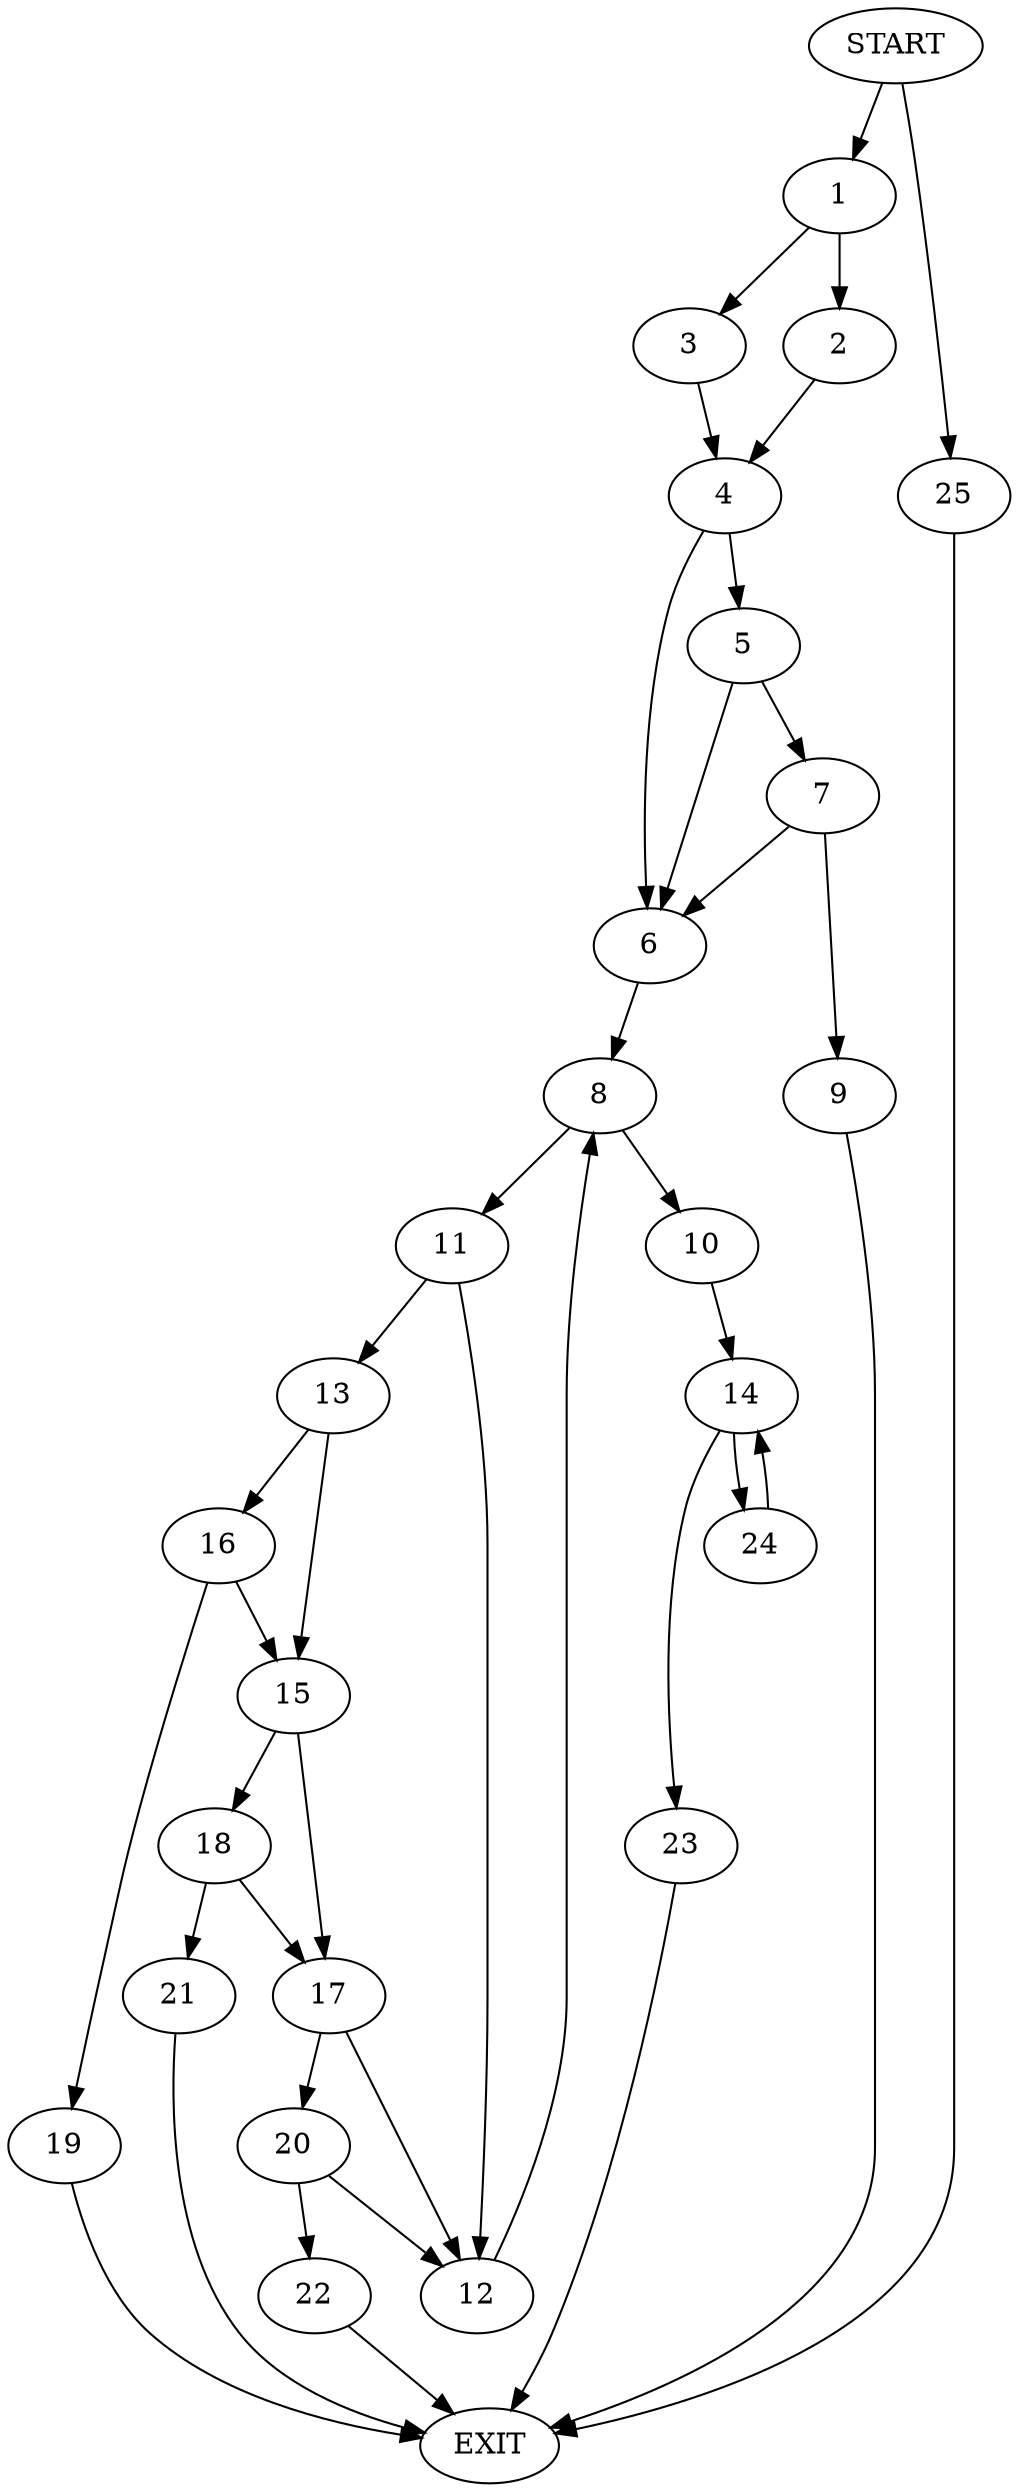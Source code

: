 digraph {
0 [label="START"]
26 [label="EXIT"]
0 -> 1
1 -> 2
1 -> 3
2 -> 4
3 -> 4
4 -> 5
4 -> 6
5 -> 7
5 -> 6
6 -> 8
7 -> 9
7 -> 6
9 -> 26
8 -> 10
8 -> 11
11 -> 12
11 -> 13
10 -> 14
12 -> 8
13 -> 15
13 -> 16
15 -> 17
15 -> 18
16 -> 15
16 -> 19
19 -> 26
17 -> 20
17 -> 12
18 -> 21
18 -> 17
21 -> 26
20 -> 22
20 -> 12
22 -> 26
14 -> 23
14 -> 24
0 -> 25
25 -> 26
24 -> 14
23 -> 26
}
